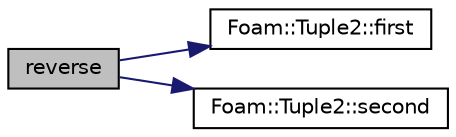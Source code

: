 digraph "reverse"
{
  bgcolor="transparent";
  edge [fontname="Helvetica",fontsize="10",labelfontname="Helvetica",labelfontsize="10"];
  node [fontname="Helvetica",fontsize="10",shape=record];
  rankdir="LR";
  Node1 [label="reverse",height=0.2,width=0.4,color="black", fillcolor="grey75", style="filled", fontcolor="black"];
  Node1 -> Node2 [color="midnightblue",fontsize="10",style="solid",fontname="Helvetica"];
  Node2 [label="Foam::Tuple2::first",height=0.2,width=0.4,color="black",URL="$a02769.html#a6bc9dc0330d36f5f75e816ddc4ec213e",tooltip="Return first. "];
  Node1 -> Node3 [color="midnightblue",fontsize="10",style="solid",fontname="Helvetica"];
  Node3 [label="Foam::Tuple2::second",height=0.2,width=0.4,color="black",URL="$a02769.html#a5d570a89988f907024eede54003b8a79",tooltip="Return second. "];
}
